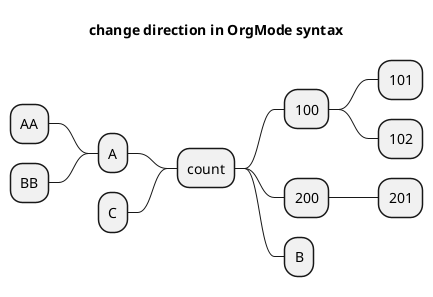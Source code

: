 @startmindmap
title change direction in OrgMode syntax
* count
** 100
*** 101
*** 102
** 200
*** 201

left side

** A
*** AA
*** BB

right side

** B

left side

** C
@endmindmap